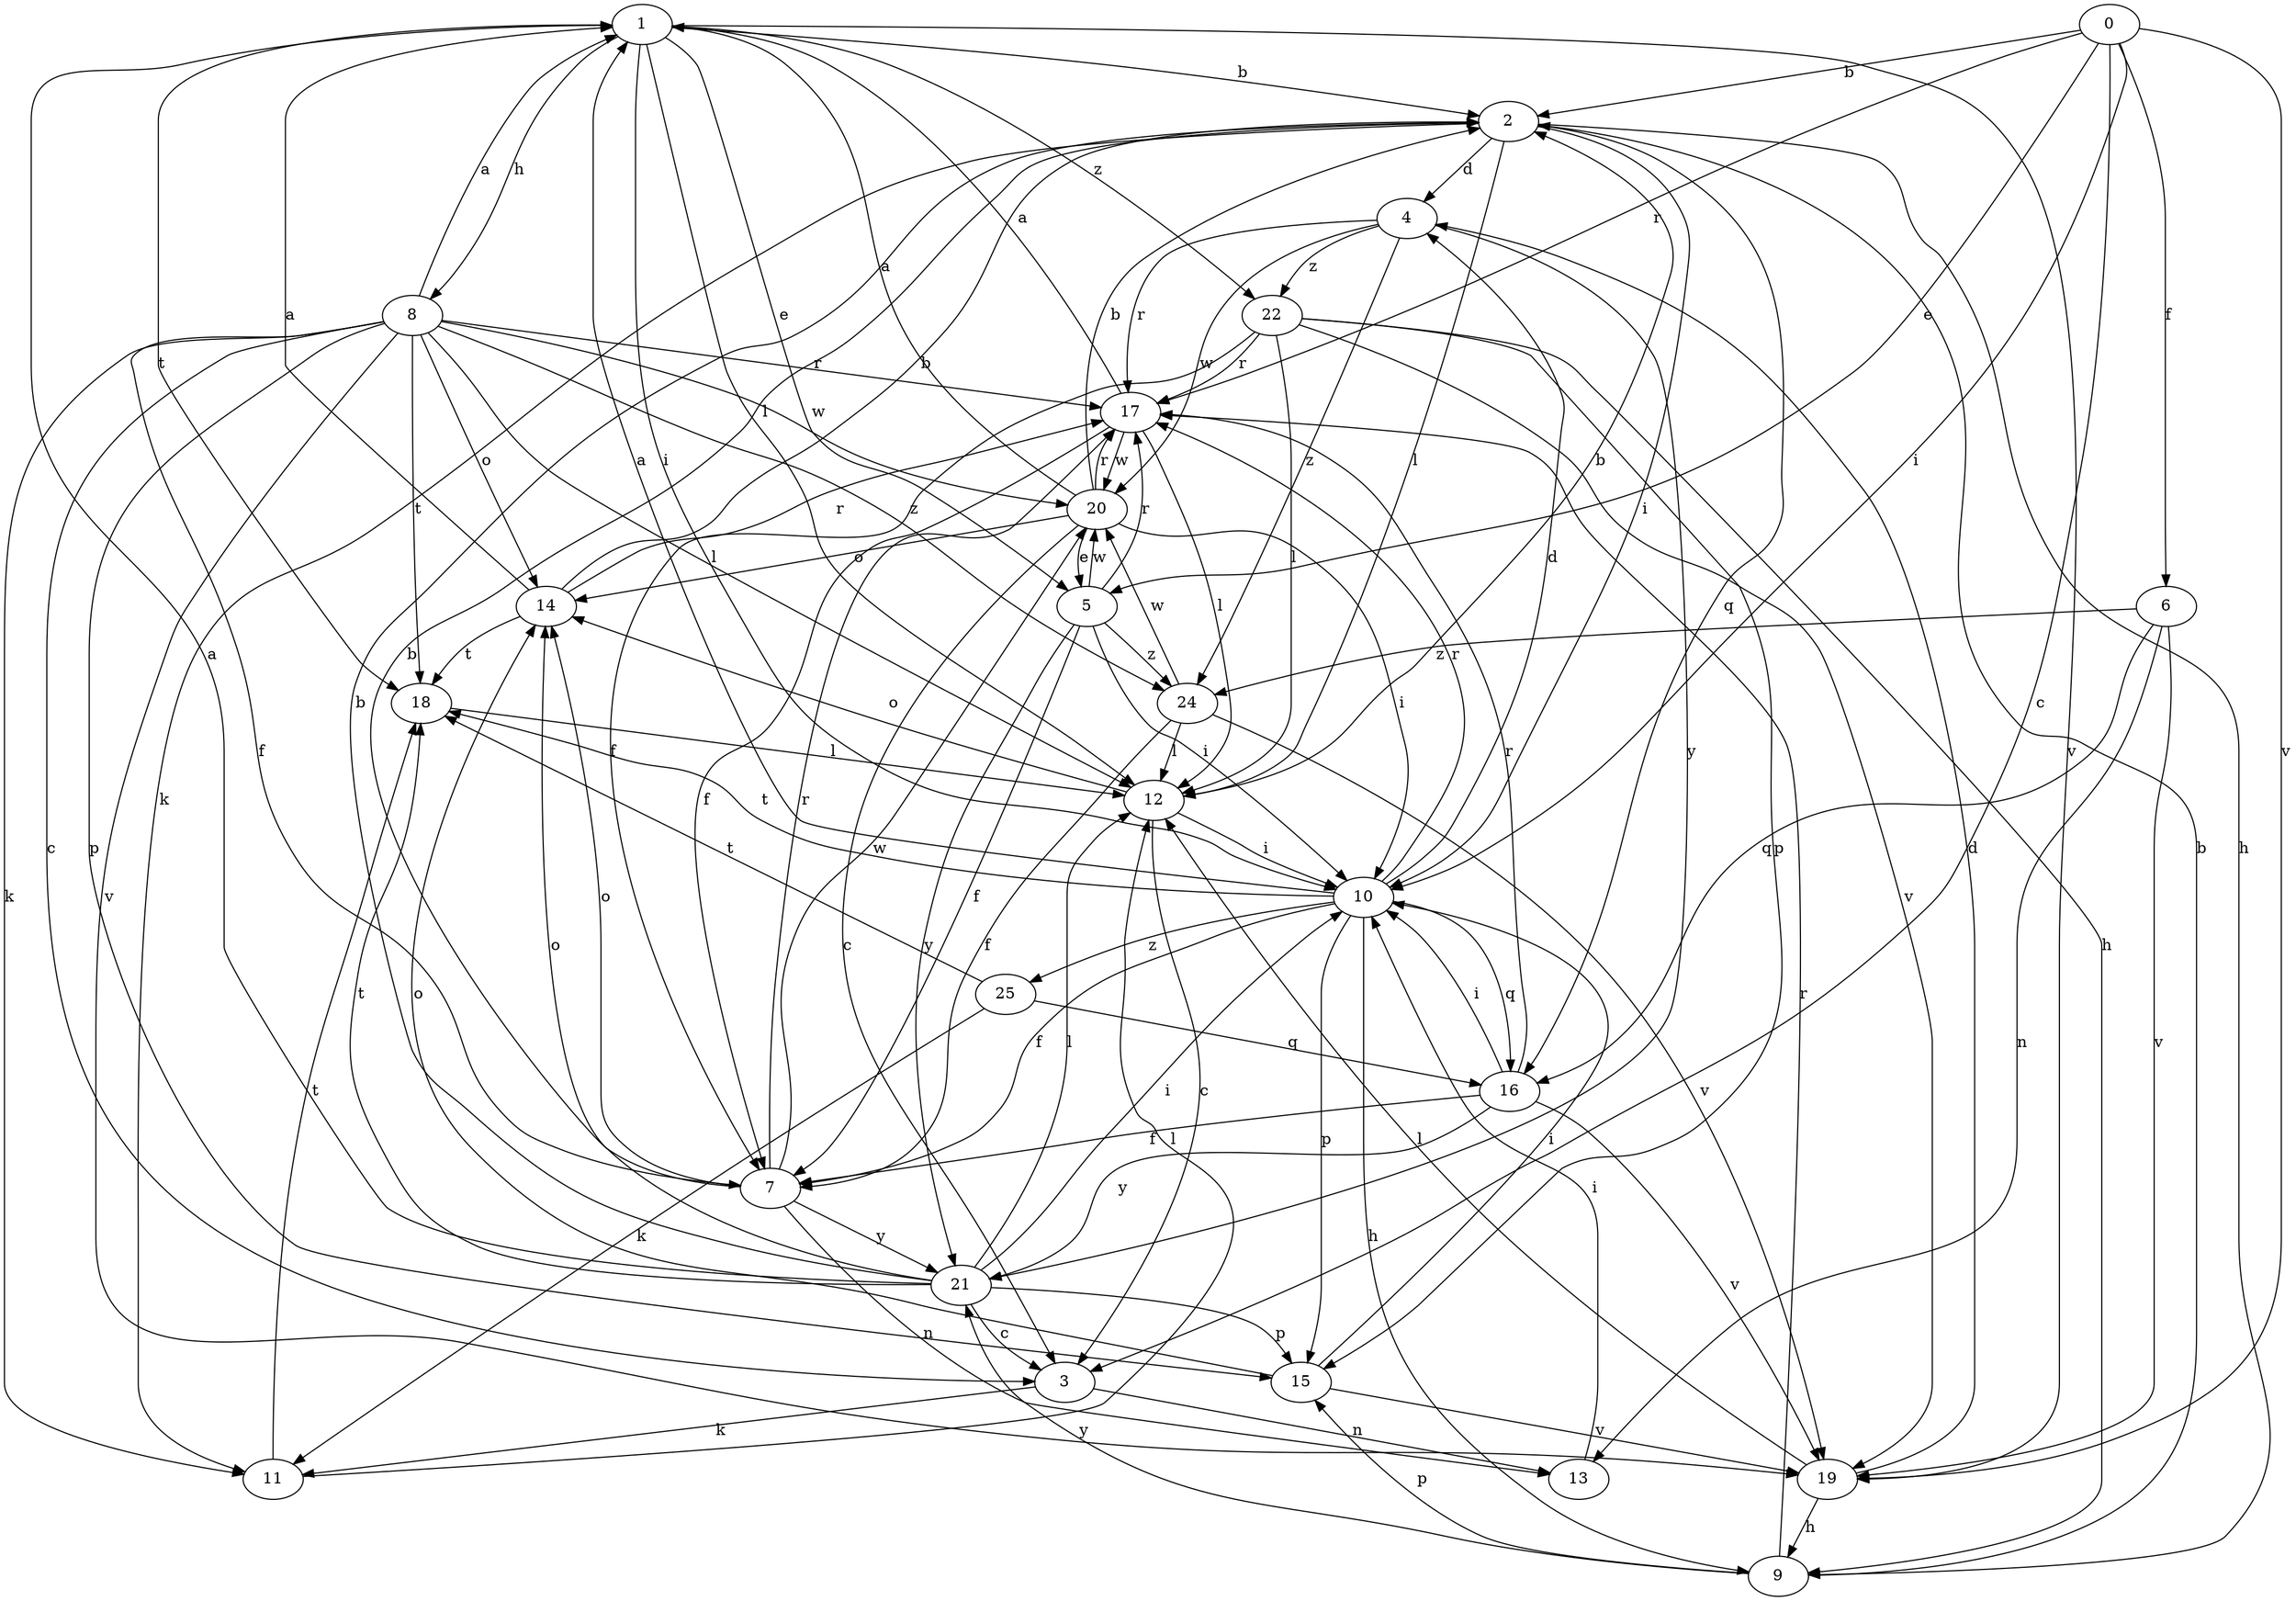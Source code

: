 strict digraph  {
1;
2;
3;
4;
5;
6;
7;
8;
9;
10;
11;
12;
13;
14;
15;
0;
16;
17;
18;
19;
20;
21;
22;
24;
25;
1 -> 2  [label=b];
1 -> 5  [label=e];
1 -> 8  [label=h];
1 -> 10  [label=i];
1 -> 12  [label=l];
1 -> 18  [label=t];
1 -> 19  [label=v];
1 -> 22  [label=z];
2 -> 4  [label=d];
2 -> 9  [label=h];
2 -> 10  [label=i];
2 -> 11  [label=k];
2 -> 12  [label=l];
2 -> 16  [label=q];
3 -> 11  [label=k];
3 -> 13  [label=n];
4 -> 17  [label=r];
4 -> 20  [label=w];
4 -> 21  [label=y];
4 -> 22  [label=z];
4 -> 24  [label=z];
5 -> 7  [label=f];
5 -> 10  [label=i];
5 -> 17  [label=r];
5 -> 20  [label=w];
5 -> 21  [label=y];
5 -> 24  [label=z];
6 -> 13  [label=n];
6 -> 16  [label=q];
6 -> 19  [label=v];
6 -> 24  [label=z];
7 -> 2  [label=b];
7 -> 13  [label=n];
7 -> 14  [label=o];
7 -> 17  [label=r];
7 -> 20  [label=w];
7 -> 21  [label=y];
8 -> 1  [label=a];
8 -> 3  [label=c];
8 -> 7  [label=f];
8 -> 11  [label=k];
8 -> 12  [label=l];
8 -> 14  [label=o];
8 -> 15  [label=p];
8 -> 17  [label=r];
8 -> 18  [label=t];
8 -> 19  [label=v];
8 -> 20  [label=w];
8 -> 24  [label=z];
9 -> 2  [label=b];
9 -> 15  [label=p];
9 -> 17  [label=r];
9 -> 21  [label=y];
10 -> 1  [label=a];
10 -> 4  [label=d];
10 -> 7  [label=f];
10 -> 9  [label=h];
10 -> 15  [label=p];
10 -> 16  [label=q];
10 -> 17  [label=r];
10 -> 18  [label=t];
10 -> 25  [label=z];
11 -> 12  [label=l];
11 -> 18  [label=t];
12 -> 2  [label=b];
12 -> 3  [label=c];
12 -> 10  [label=i];
12 -> 14  [label=o];
13 -> 10  [label=i];
14 -> 1  [label=a];
14 -> 2  [label=b];
14 -> 17  [label=r];
14 -> 18  [label=t];
15 -> 10  [label=i];
15 -> 14  [label=o];
15 -> 19  [label=v];
0 -> 2  [label=b];
0 -> 3  [label=c];
0 -> 5  [label=e];
0 -> 6  [label=f];
0 -> 10  [label=i];
0 -> 17  [label=r];
0 -> 19  [label=v];
16 -> 7  [label=f];
16 -> 10  [label=i];
16 -> 17  [label=r];
16 -> 19  [label=v];
16 -> 21  [label=y];
17 -> 1  [label=a];
17 -> 7  [label=f];
17 -> 12  [label=l];
17 -> 20  [label=w];
18 -> 12  [label=l];
19 -> 4  [label=d];
19 -> 9  [label=h];
19 -> 12  [label=l];
20 -> 1  [label=a];
20 -> 2  [label=b];
20 -> 3  [label=c];
20 -> 5  [label=e];
20 -> 10  [label=i];
20 -> 14  [label=o];
20 -> 17  [label=r];
21 -> 1  [label=a];
21 -> 2  [label=b];
21 -> 3  [label=c];
21 -> 10  [label=i];
21 -> 12  [label=l];
21 -> 14  [label=o];
21 -> 15  [label=p];
21 -> 18  [label=t];
22 -> 7  [label=f];
22 -> 9  [label=h];
22 -> 12  [label=l];
22 -> 15  [label=p];
22 -> 17  [label=r];
22 -> 19  [label=v];
24 -> 7  [label=f];
24 -> 12  [label=l];
24 -> 19  [label=v];
24 -> 20  [label=w];
25 -> 11  [label=k];
25 -> 16  [label=q];
25 -> 18  [label=t];
}
